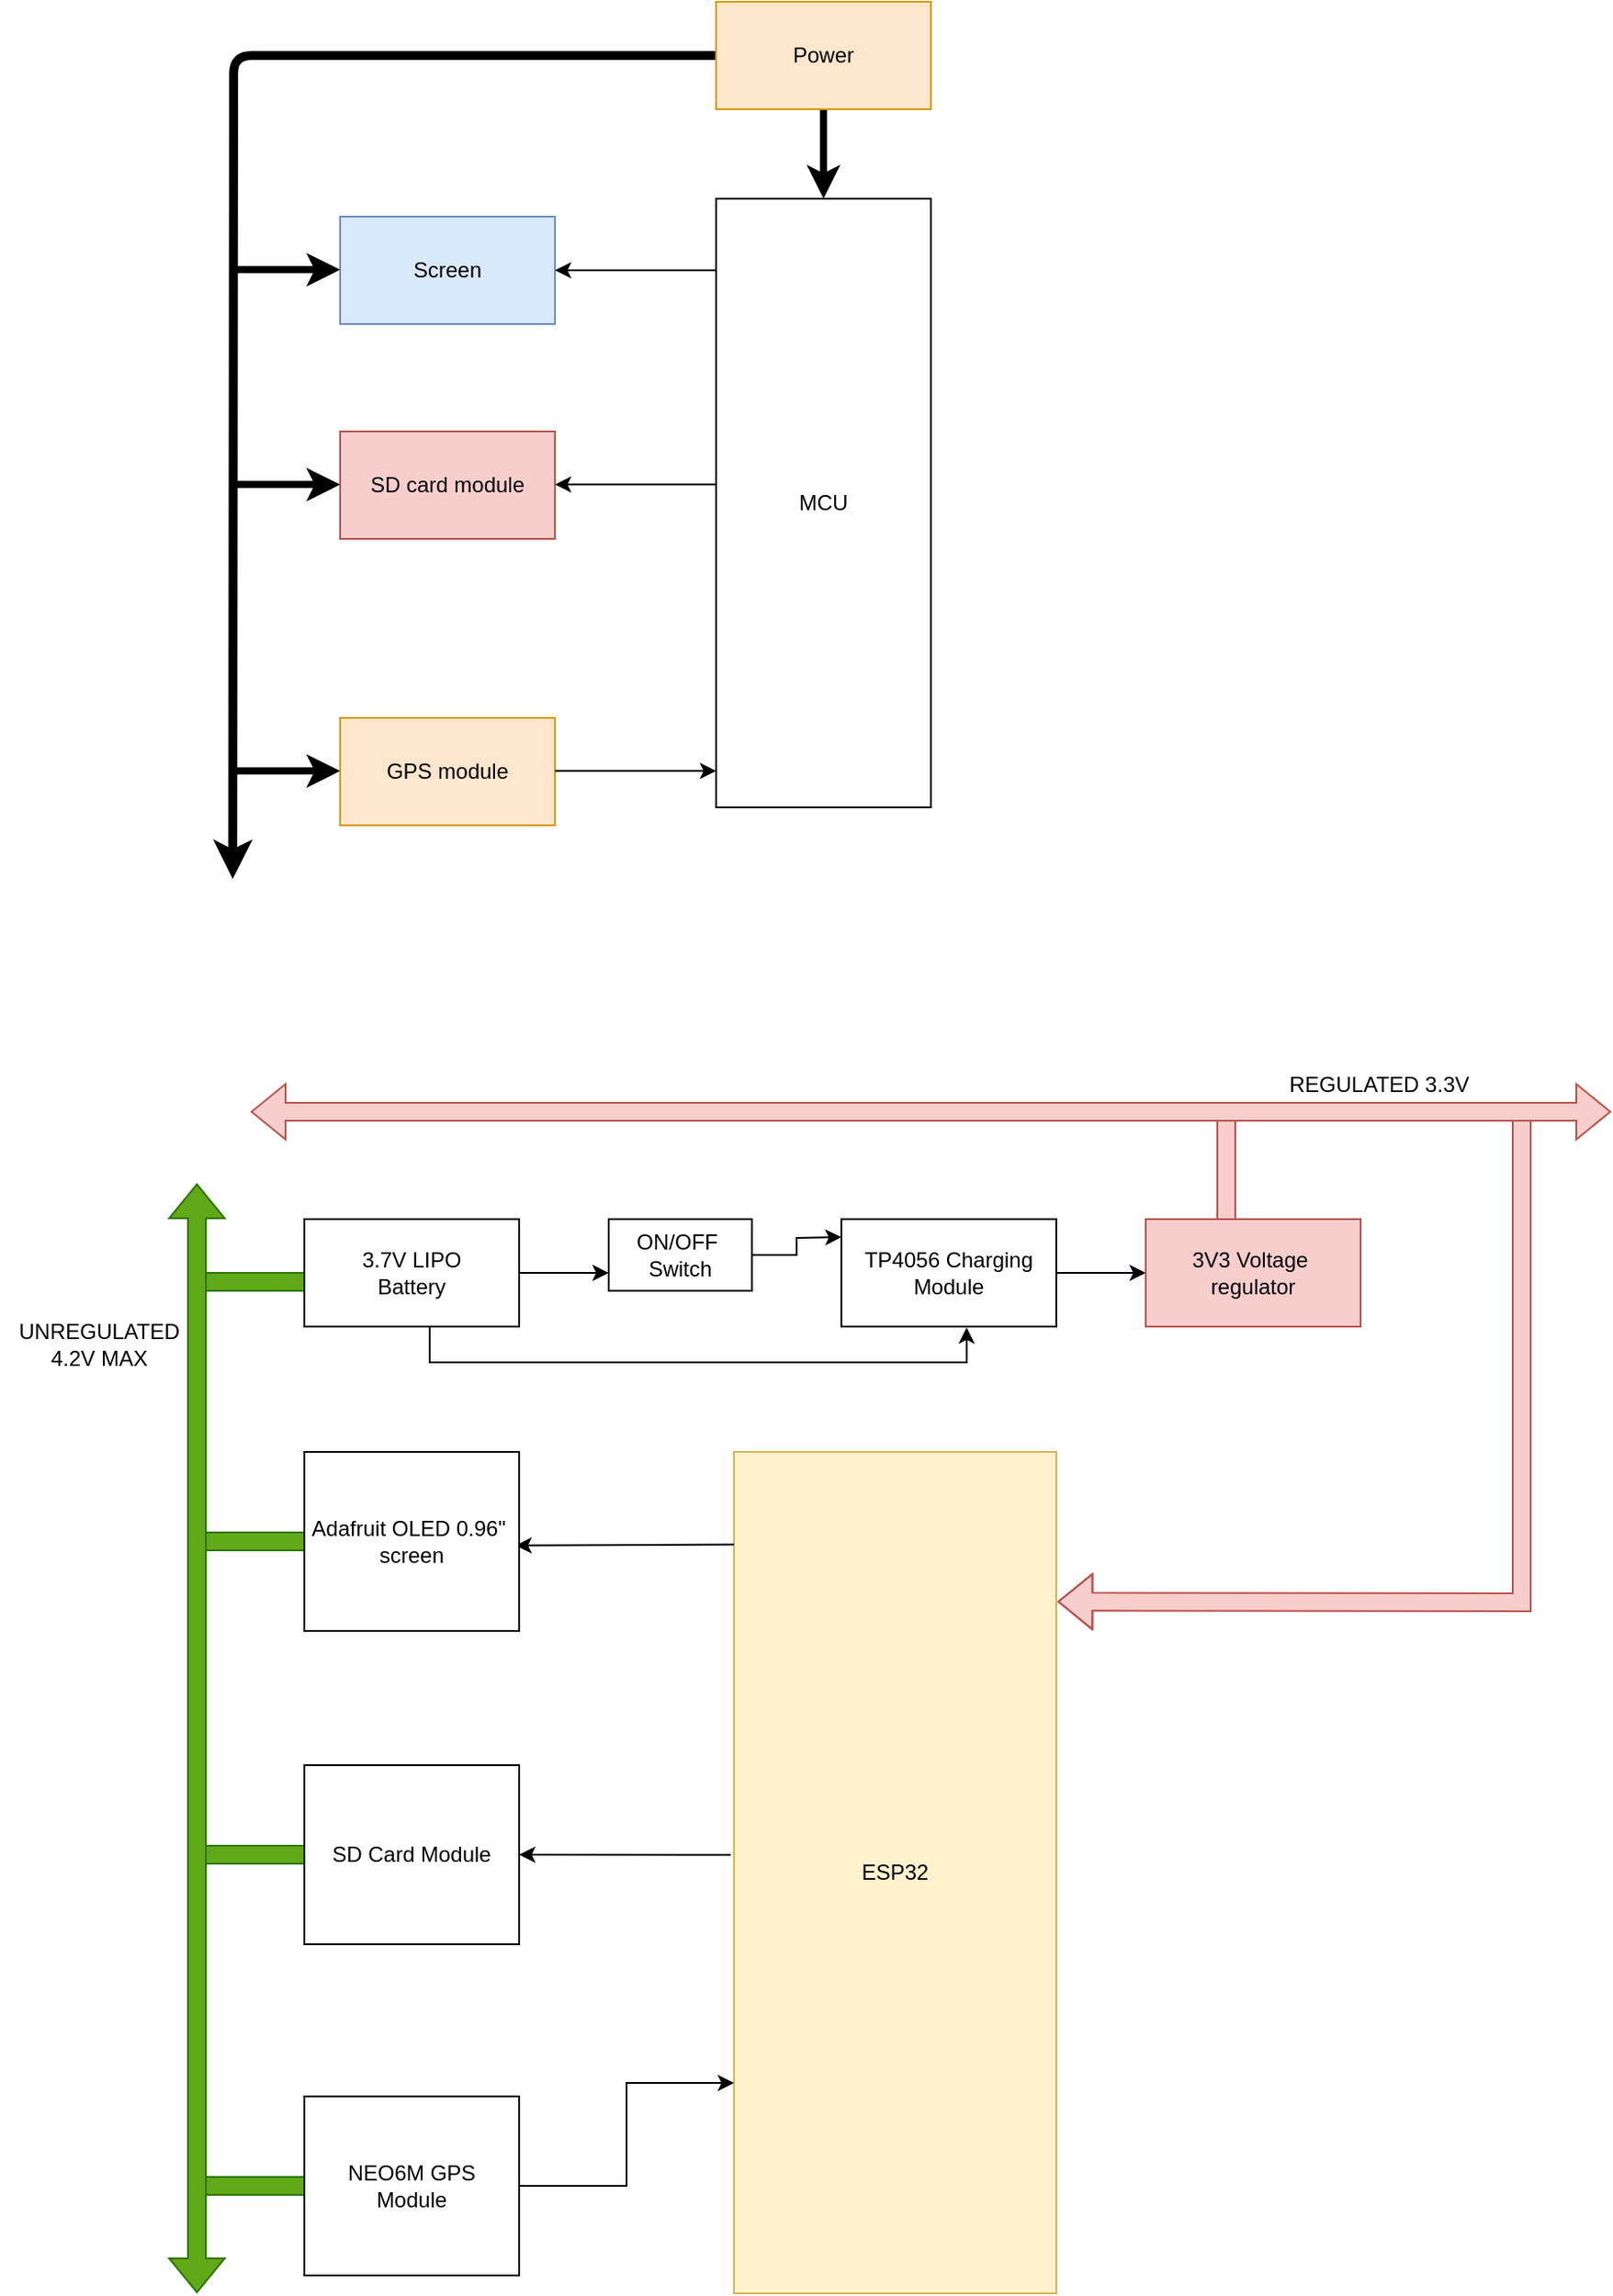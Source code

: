 <mxfile version="23.1.5" type="device">
  <diagram name="Page-1" id="M2vArBqy-uYKTAHlj9Gq">
    <mxGraphModel dx="2176" dy="2040" grid="1" gridSize="10" guides="1" tooltips="1" connect="1" arrows="1" fold="1" page="1" pageScale="1" pageWidth="850" pageHeight="1100" math="0" shadow="0">
      <root>
        <mxCell id="0" />
        <mxCell id="1" parent="0" />
        <mxCell id="MgLTQjk_dx_R4lhm0sb7-49" value="" style="rounded=0;whiteSpace=wrap;html=1;fillColor=#60a917;fontColor=#ffffff;strokeColor=#2D7600;" vertex="1" parent="1">
          <mxGeometry x="40" y="1175" width="70" height="10" as="geometry" />
        </mxCell>
        <mxCell id="MgLTQjk_dx_R4lhm0sb7-45" value="" style="rounded=0;whiteSpace=wrap;html=1;fillColor=#60a917;fontColor=#ffffff;strokeColor=#2D7600;" vertex="1" parent="1">
          <mxGeometry x="40" y="990" width="70" height="10" as="geometry" />
        </mxCell>
        <mxCell id="MgLTQjk_dx_R4lhm0sb7-43" value="" style="rounded=0;whiteSpace=wrap;html=1;fillColor=#60a917;fontColor=#ffffff;strokeColor=#2D7600;" vertex="1" parent="1">
          <mxGeometry x="40" y="670" width="70" height="10" as="geometry" />
        </mxCell>
        <mxCell id="MgLTQjk_dx_R4lhm0sb7-41" value="" style="shape=flexArrow;endArrow=classic;html=1;rounded=0;entryX=1.004;entryY=0.178;entryDx=0;entryDy=0;entryPerimeter=0;fillColor=#f8cecc;strokeColor=#b85450;" edge="1" parent="1" target="MgLTQjk_dx_R4lhm0sb7-17">
          <mxGeometry width="50" height="50" relative="1" as="geometry">
            <mxPoint x="780" y="580" as="sourcePoint" />
            <mxPoint x="650" y="810" as="targetPoint" />
            <Array as="points">
              <mxPoint x="780" y="854" />
            </Array>
          </mxGeometry>
        </mxCell>
        <mxCell id="MgLTQjk_dx_R4lhm0sb7-38" value="" style="rounded=0;whiteSpace=wrap;html=1;fillColor=#f8cecc;strokeColor=#b85450;" vertex="1" parent="1">
          <mxGeometry x="610" y="580" width="10" height="60" as="geometry" />
        </mxCell>
        <mxCell id="MgLTQjk_dx_R4lhm0sb7-3" value="SD card module" style="rounded=0;whiteSpace=wrap;html=1;fillColor=#f8cecc;strokeColor=#b85450;" vertex="1" parent="1">
          <mxGeometry x="120" y="200" width="120" height="60" as="geometry" />
        </mxCell>
        <mxCell id="MgLTQjk_dx_R4lhm0sb7-4" value="GPS module" style="rounded=0;whiteSpace=wrap;html=1;fillColor=#ffe6cc;strokeColor=#d79b00;" vertex="1" parent="1">
          <mxGeometry x="120" y="360" width="120" height="60" as="geometry" />
        </mxCell>
        <mxCell id="MgLTQjk_dx_R4lhm0sb7-5" value="Screen" style="rounded=0;whiteSpace=wrap;html=1;fillColor=#dae8fc;strokeColor=#6c8ebf;" vertex="1" parent="1">
          <mxGeometry x="120" y="80" width="120" height="60" as="geometry" />
        </mxCell>
        <mxCell id="MgLTQjk_dx_R4lhm0sb7-12" style="edgeStyle=orthogonalEdgeStyle;rounded=0;orthogonalLoop=1;jettySize=auto;html=1;strokeWidth=4;" edge="1" parent="1" source="MgLTQjk_dx_R4lhm0sb7-6" target="MgLTQjk_dx_R4lhm0sb7-7">
          <mxGeometry relative="1" as="geometry" />
        </mxCell>
        <mxCell id="MgLTQjk_dx_R4lhm0sb7-13" style="edgeStyle=orthogonalEdgeStyle;rounded=1;orthogonalLoop=1;jettySize=auto;html=1;strokeWidth=5;curved=0;" edge="1" parent="1" source="MgLTQjk_dx_R4lhm0sb7-6">
          <mxGeometry relative="1" as="geometry">
            <mxPoint x="60" y="450" as="targetPoint" />
          </mxGeometry>
        </mxCell>
        <mxCell id="MgLTQjk_dx_R4lhm0sb7-6" value="Power" style="rounded=0;whiteSpace=wrap;html=1;fillColor=#ffe6cc;strokeColor=#d79b00;" vertex="1" parent="1">
          <mxGeometry x="330" y="-40" width="120" height="60" as="geometry" />
        </mxCell>
        <mxCell id="MgLTQjk_dx_R4lhm0sb7-7" value="MCU" style="rounded=0;whiteSpace=wrap;html=1;" vertex="1" parent="1">
          <mxGeometry x="330" y="70" width="120" height="340" as="geometry" />
        </mxCell>
        <mxCell id="MgLTQjk_dx_R4lhm0sb7-9" value="" style="endArrow=classic;html=1;rounded=0;entryX=1;entryY=0.5;entryDx=0;entryDy=0;" edge="1" parent="1" target="MgLTQjk_dx_R4lhm0sb7-5">
          <mxGeometry width="50" height="50" relative="1" as="geometry">
            <mxPoint x="330" y="110" as="sourcePoint" />
            <mxPoint x="320" y="100" as="targetPoint" />
          </mxGeometry>
        </mxCell>
        <mxCell id="MgLTQjk_dx_R4lhm0sb7-10" value="" style="endArrow=classic;html=1;rounded=0;entryX=1;entryY=0.5;entryDx=0;entryDy=0;" edge="1" parent="1">
          <mxGeometry width="50" height="50" relative="1" as="geometry">
            <mxPoint x="330" y="229.66" as="sourcePoint" />
            <mxPoint x="240" y="229.66" as="targetPoint" />
          </mxGeometry>
        </mxCell>
        <mxCell id="MgLTQjk_dx_R4lhm0sb7-11" value="" style="endArrow=classic;html=1;rounded=0;entryX=1;entryY=0.5;entryDx=0;entryDy=0;" edge="1" parent="1">
          <mxGeometry width="50" height="50" relative="1" as="geometry">
            <mxPoint x="240" y="389.66" as="sourcePoint" />
            <mxPoint x="330" y="389.66" as="targetPoint" />
          </mxGeometry>
        </mxCell>
        <mxCell id="MgLTQjk_dx_R4lhm0sb7-14" value="" style="endArrow=classic;html=1;rounded=0;strokeWidth=4;" edge="1" parent="1">
          <mxGeometry width="50" height="50" relative="1" as="geometry">
            <mxPoint x="60" y="389.66" as="sourcePoint" />
            <mxPoint x="120" y="389.66" as="targetPoint" />
          </mxGeometry>
        </mxCell>
        <mxCell id="MgLTQjk_dx_R4lhm0sb7-15" value="" style="endArrow=classic;html=1;rounded=0;strokeWidth=4;" edge="1" parent="1">
          <mxGeometry width="50" height="50" relative="1" as="geometry">
            <mxPoint x="60" y="229.66" as="sourcePoint" />
            <mxPoint x="120" y="229.66" as="targetPoint" />
          </mxGeometry>
        </mxCell>
        <mxCell id="MgLTQjk_dx_R4lhm0sb7-16" value="" style="endArrow=classic;html=1;rounded=0;strokeWidth=4;" edge="1" parent="1">
          <mxGeometry width="50" height="50" relative="1" as="geometry">
            <mxPoint x="60" y="109.66" as="sourcePoint" />
            <mxPoint x="120" y="109.66" as="targetPoint" />
          </mxGeometry>
        </mxCell>
        <mxCell id="MgLTQjk_dx_R4lhm0sb7-17" value="ESP32" style="rounded=0;whiteSpace=wrap;html=1;fillColor=#fff2cc;strokeColor=#d6b656;" vertex="1" parent="1">
          <mxGeometry x="340" y="770" width="180" height="470" as="geometry" />
        </mxCell>
        <mxCell id="MgLTQjk_dx_R4lhm0sb7-31" style="edgeStyle=orthogonalEdgeStyle;rounded=0;orthogonalLoop=1;jettySize=auto;html=1;entryX=0;entryY=0.75;entryDx=0;entryDy=0;" edge="1" parent="1" source="MgLTQjk_dx_R4lhm0sb7-19" target="MgLTQjk_dx_R4lhm0sb7-17">
          <mxGeometry relative="1" as="geometry" />
        </mxCell>
        <mxCell id="MgLTQjk_dx_R4lhm0sb7-19" value="NEO6M GPS &lt;br&gt;Module" style="rounded=0;whiteSpace=wrap;html=1;" vertex="1" parent="1">
          <mxGeometry x="100" y="1130" width="120" height="100" as="geometry" />
        </mxCell>
        <mxCell id="MgLTQjk_dx_R4lhm0sb7-20" value="SD Card Module" style="rounded=0;whiteSpace=wrap;html=1;" vertex="1" parent="1">
          <mxGeometry x="100" y="945" width="120" height="100" as="geometry" />
        </mxCell>
        <mxCell id="MgLTQjk_dx_R4lhm0sb7-34" style="edgeStyle=orthogonalEdgeStyle;rounded=0;orthogonalLoop=1;jettySize=auto;html=1;entryX=0;entryY=0.5;entryDx=0;entryDy=0;" edge="1" parent="1" source="MgLTQjk_dx_R4lhm0sb7-21" target="MgLTQjk_dx_R4lhm0sb7-24">
          <mxGeometry relative="1" as="geometry" />
        </mxCell>
        <mxCell id="MgLTQjk_dx_R4lhm0sb7-21" value="TP4056 Charging Module" style="rounded=0;whiteSpace=wrap;html=1;" vertex="1" parent="1">
          <mxGeometry x="400" y="640" width="120" height="60" as="geometry" />
        </mxCell>
        <mxCell id="MgLTQjk_dx_R4lhm0sb7-32" style="edgeStyle=orthogonalEdgeStyle;rounded=0;orthogonalLoop=1;jettySize=auto;html=1;entryX=0;entryY=0.75;entryDx=0;entryDy=0;" edge="1" parent="1" source="MgLTQjk_dx_R4lhm0sb7-22" target="MgLTQjk_dx_R4lhm0sb7-26">
          <mxGeometry relative="1" as="geometry" />
        </mxCell>
        <mxCell id="MgLTQjk_dx_R4lhm0sb7-22" value="3.7V LIPO &lt;br&gt;Battery" style="rounded=0;whiteSpace=wrap;html=1;" vertex="1" parent="1">
          <mxGeometry x="100" y="640" width="120" height="60" as="geometry" />
        </mxCell>
        <mxCell id="MgLTQjk_dx_R4lhm0sb7-24" value="3V3 Voltage&amp;nbsp;&lt;br&gt;regulator" style="rounded=0;whiteSpace=wrap;html=1;fillColor=#f8cecc;strokeColor=#b85450;" vertex="1" parent="1">
          <mxGeometry x="570" y="640" width="120" height="60" as="geometry" />
        </mxCell>
        <mxCell id="MgLTQjk_dx_R4lhm0sb7-26" value="ON/OFF&amp;nbsp;&lt;br&gt;Switch" style="rounded=0;whiteSpace=wrap;html=1;" vertex="1" parent="1">
          <mxGeometry x="270" y="640" width="80" height="40" as="geometry" />
        </mxCell>
        <mxCell id="MgLTQjk_dx_R4lhm0sb7-28" value="" style="endArrow=classic;html=1;rounded=0;exitX=0;exitY=0.11;exitDx=0;exitDy=0;exitPerimeter=0;entryX=0.983;entryY=0.523;entryDx=0;entryDy=0;entryPerimeter=0;" edge="1" parent="1" source="MgLTQjk_dx_R4lhm0sb7-17" target="MgLTQjk_dx_R4lhm0sb7-18">
          <mxGeometry width="50" height="50" relative="1" as="geometry">
            <mxPoint x="380" y="840" as="sourcePoint" />
            <mxPoint x="430" y="790" as="targetPoint" />
          </mxGeometry>
        </mxCell>
        <mxCell id="MgLTQjk_dx_R4lhm0sb7-30" value="" style="endArrow=classic;html=1;rounded=0;exitX=-0.01;exitY=0.479;exitDx=0;exitDy=0;exitPerimeter=0;entryX=1;entryY=0.5;entryDx=0;entryDy=0;" edge="1" parent="1" source="MgLTQjk_dx_R4lhm0sb7-17" target="MgLTQjk_dx_R4lhm0sb7-20">
          <mxGeometry width="50" height="50" relative="1" as="geometry">
            <mxPoint x="180" y="950" as="sourcePoint" />
            <mxPoint x="230" y="900" as="targetPoint" />
          </mxGeometry>
        </mxCell>
        <mxCell id="MgLTQjk_dx_R4lhm0sb7-33" style="edgeStyle=orthogonalEdgeStyle;rounded=0;orthogonalLoop=1;jettySize=auto;html=1;" edge="1" parent="1" source="MgLTQjk_dx_R4lhm0sb7-26">
          <mxGeometry relative="1" as="geometry">
            <mxPoint x="400" y="650" as="targetPoint" />
          </mxGeometry>
        </mxCell>
        <mxCell id="MgLTQjk_dx_R4lhm0sb7-35" value="" style="shape=flexArrow;endArrow=classic;startArrow=classic;html=1;rounded=0;fillColor=#f8cecc;strokeColor=#b85450;" edge="1" parent="1">
          <mxGeometry width="100" height="100" relative="1" as="geometry">
            <mxPoint x="70" y="580" as="sourcePoint" />
            <mxPoint x="830" y="580" as="targetPoint" />
          </mxGeometry>
        </mxCell>
        <mxCell id="MgLTQjk_dx_R4lhm0sb7-44" value="" style="rounded=0;whiteSpace=wrap;html=1;fillColor=#60a917;fontColor=#ffffff;strokeColor=#2D7600;" vertex="1" parent="1">
          <mxGeometry x="40" y="815" width="70" height="10" as="geometry" />
        </mxCell>
        <mxCell id="MgLTQjk_dx_R4lhm0sb7-18" value="Adafruit OLED 0.96&quot;&amp;nbsp;&lt;br&gt;screen" style="rounded=0;whiteSpace=wrap;html=1;" vertex="1" parent="1">
          <mxGeometry x="100" y="770" width="120" height="100" as="geometry" />
        </mxCell>
        <mxCell id="MgLTQjk_dx_R4lhm0sb7-42" value="" style="shape=flexArrow;endArrow=classic;startArrow=classic;html=1;rounded=0;fillColor=#60a917;strokeColor=#2D7600;" edge="1" parent="1">
          <mxGeometry width="100" height="100" relative="1" as="geometry">
            <mxPoint x="40" y="1240" as="sourcePoint" />
            <mxPoint x="40" y="620" as="targetPoint" />
          </mxGeometry>
        </mxCell>
        <mxCell id="MgLTQjk_dx_R4lhm0sb7-46" value="UNREGULATED&lt;br&gt;4.2V MAX" style="text;html=1;align=center;verticalAlign=middle;resizable=0;points=[];autosize=1;strokeColor=none;fillColor=none;" vertex="1" parent="1">
          <mxGeometry x="-70" y="690" width="110" height="40" as="geometry" />
        </mxCell>
        <mxCell id="MgLTQjk_dx_R4lhm0sb7-47" value="REGULATED 3.3V" style="text;html=1;align=center;verticalAlign=middle;resizable=0;points=[];autosize=1;strokeColor=none;fillColor=none;" vertex="1" parent="1">
          <mxGeometry x="640" y="550" width="120" height="30" as="geometry" />
        </mxCell>
        <mxCell id="MgLTQjk_dx_R4lhm0sb7-50" style="edgeStyle=orthogonalEdgeStyle;rounded=0;orthogonalLoop=1;jettySize=auto;html=1;entryX=0.583;entryY=1.008;entryDx=0;entryDy=0;entryPerimeter=0;" edge="1" parent="1" source="MgLTQjk_dx_R4lhm0sb7-22" target="MgLTQjk_dx_R4lhm0sb7-21">
          <mxGeometry relative="1" as="geometry">
            <Array as="points">
              <mxPoint x="170" y="720" />
              <mxPoint x="470" y="720" />
            </Array>
          </mxGeometry>
        </mxCell>
      </root>
    </mxGraphModel>
  </diagram>
</mxfile>

